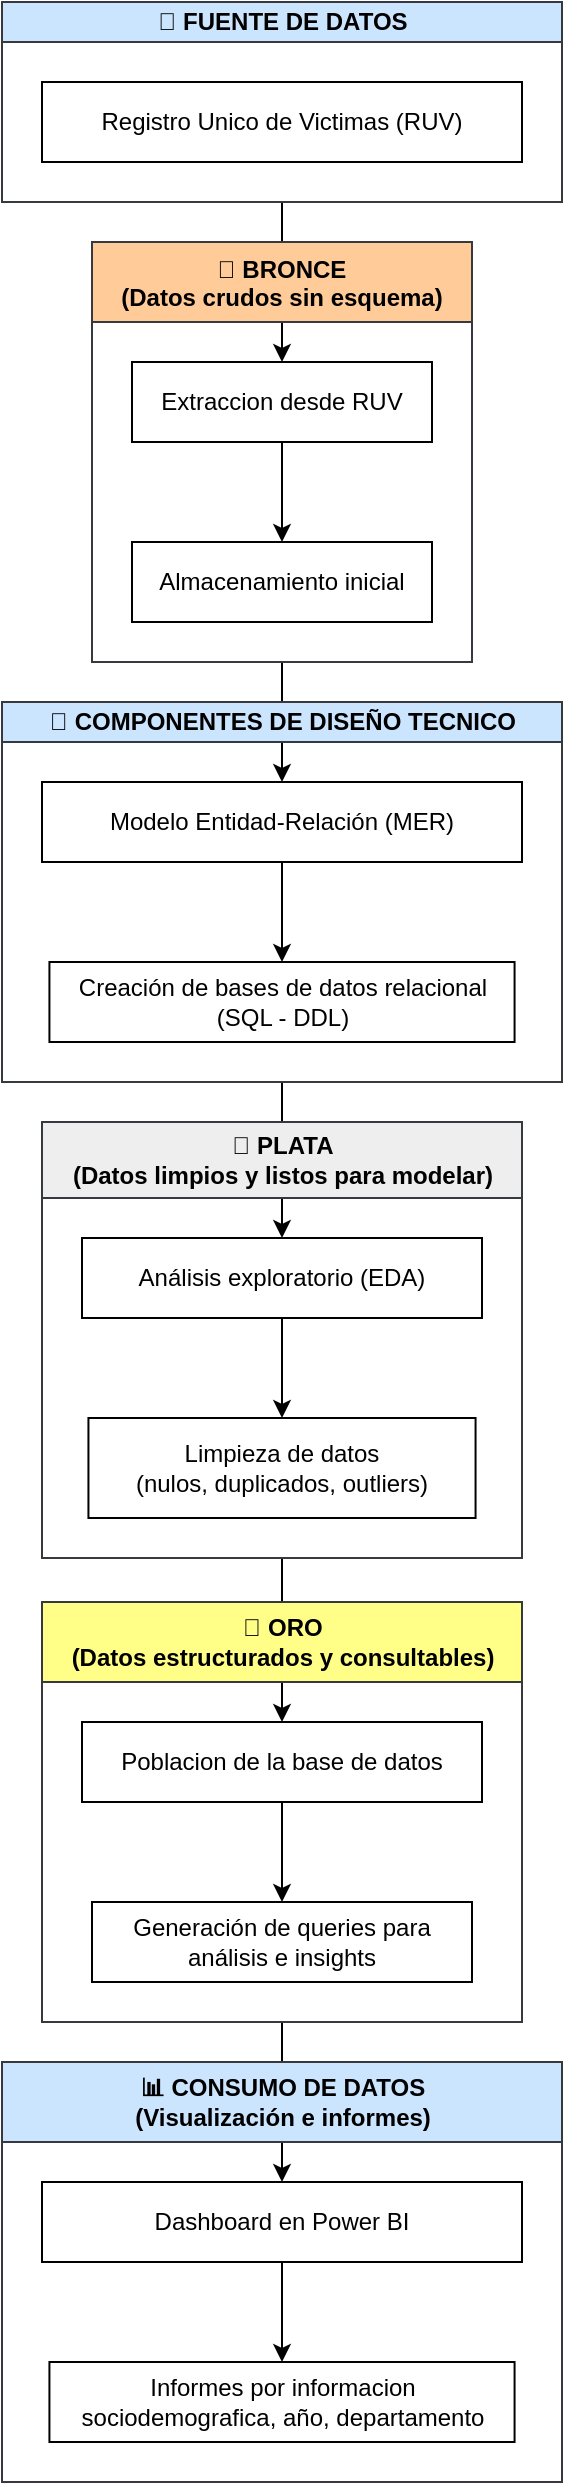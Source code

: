 <mxfile>
    <diagram id="flPEsadEzpad7D-omNdb" name="Page-1">
        <mxGraphModel dx="2204" dy="2610" grid="1" gridSize="10" guides="1" tooltips="1" connect="1" arrows="1" fold="1" page="1" pageScale="1" pageWidth="850" pageHeight="1100" background="#FFFFFF" math="0" shadow="0">
            <root>
                <mxCell id="0"/>
                <mxCell id="1" parent="0"/>
                <mxCell id="75" value="" style="edgeStyle=none;html=1;" edge="1" parent="1" source="59" target="5">
                    <mxGeometry relative="1" as="geometry"/>
                </mxCell>
                <mxCell id="76" value="" style="edgeStyle=none;html=1;" edge="1" parent="1" source="4" target="33">
                    <mxGeometry relative="1" as="geometry"/>
                </mxCell>
                <mxCell id="4" value="🥉 BRONCE&#xa;(Datos crudos sin esquema)" style="swimlane;startSize=40;horizontal=1;childLayout=flowLayout;flowOrientation=north;resizable=0;interRankCellSpacing=50;containerType=tree;fontSize=12;fillColor=#ffcc99;strokeColor=#36393d;swimlaneLine=1;glass=0;labelBackgroundColor=none;fillStyle=solid;" parent="1" vertex="1">
                    <mxGeometry x="330" y="-970" width="190" height="210" as="geometry"/>
                </mxCell>
                <mxCell id="5" value="Extraccion desde RUV" style="whiteSpace=wrap;html=1;" parent="4" vertex="1">
                    <mxGeometry x="20" y="60" width="150" height="40" as="geometry"/>
                </mxCell>
                <mxCell id="38" value="" style="edgeStyle=none;html=1;noEdgeStyle=1;orthogonal=1;" edge="1" source="5" target="39" parent="4">
                    <mxGeometry relative="1" as="geometry">
                        <Array as="points">
                            <mxPoint x="95" y="112"/>
                            <mxPoint x="95" y="138"/>
                        </Array>
                    </mxGeometry>
                </mxCell>
                <mxCell id="39" value="Almacenamiento inicial" style="whiteSpace=wrap;html=1;" vertex="1" parent="4">
                    <mxGeometry x="20" y="150" width="150" height="40" as="geometry"/>
                </mxCell>
                <mxCell id="54" value="" style="edgeStyle=none;html=1;" edge="1" parent="1" source="28" target="41">
                    <mxGeometry relative="1" as="geometry"/>
                </mxCell>
                <mxCell id="77" value="" style="edgeStyle=none;html=1;" edge="1" parent="1" source="32" target="29">
                    <mxGeometry relative="1" as="geometry"/>
                </mxCell>
                <mxCell id="32" value="🔧 COMPONENTES DE DISEÑO TECNICO" style="swimlane;startSize=20;horizontal=1;childLayout=flowLayout;flowOrientation=north;resizable=0;interRankCellSpacing=50;containerType=tree;fontSize=12;html=1;fillColor=#cce5ff;strokeColor=#36393d;" vertex="1" parent="1">
                    <mxGeometry x="285" y="-740" width="280" height="190" as="geometry"/>
                </mxCell>
                <mxCell id="33" value="Modelo Entidad-Relación (MER)" style="whiteSpace=wrap;html=1;" vertex="1" parent="32">
                    <mxGeometry x="20" y="40" width="240" height="40" as="geometry"/>
                </mxCell>
                <mxCell id="34" value="" style="edgeStyle=none;html=1;noEdgeStyle=1;orthogonal=1;" edge="1" parent="32" source="33" target="35">
                    <mxGeometry relative="1" as="geometry">
                        <Array as="points">
                            <mxPoint x="140" y="92"/>
                            <mxPoint x="140" y="118"/>
                        </Array>
                    </mxGeometry>
                </mxCell>
                <mxCell id="35" value="&lt;span style=&quot;color: rgb(0, 0, 0);&quot;&gt;Creación de bases de datos relacional (SQL - DDL)&lt;/span&gt;" style="whiteSpace=wrap;html=1;" vertex="1" parent="32">
                    <mxGeometry x="23.715" y="130" width="232.57" height="40" as="geometry"/>
                </mxCell>
                <mxCell id="70" value="" style="edgeStyle=none;html=1;" edge="1" parent="1" source="40" target="56">
                    <mxGeometry relative="1" as="geometry"/>
                </mxCell>
                <mxCell id="40" value="🥇 ORO&lt;div&gt;(Datos estructurados y consultables)&lt;/div&gt;" style="swimlane;startSize=40;horizontal=1;childLayout=flowLayout;flowOrientation=north;resizable=0;interRankCellSpacing=50;containerType=tree;fontSize=12;html=1;fillColor=#ffff88;strokeColor=#36393d;" vertex="1" parent="1">
                    <mxGeometry x="305" y="-290" width="240" height="210" as="geometry"/>
                </mxCell>
                <mxCell id="41" value="Poblacion de la base de datos" style="whiteSpace=wrap;html=1;" vertex="1" parent="40">
                    <mxGeometry x="20" y="60" width="200" height="40" as="geometry"/>
                </mxCell>
                <mxCell id="46" value="" style="edgeStyle=none;html=1;noEdgeStyle=1;orthogonal=1;" edge="1" source="41" target="47" parent="40">
                    <mxGeometry relative="1" as="geometry">
                        <Array as="points">
                            <mxPoint x="120" y="112"/>
                            <mxPoint x="120" y="138"/>
                        </Array>
                    </mxGeometry>
                </mxCell>
                <mxCell id="47" value="Generación de queries para análisis e insights" style="whiteSpace=wrap;html=1;" vertex="1" parent="40">
                    <mxGeometry x="25" y="150" width="190" height="40" as="geometry"/>
                </mxCell>
                <mxCell id="55" value="📊 CONSUMO DE DATOS&lt;div&gt;(Visualización e informes)&lt;/div&gt;" style="swimlane;startSize=40;horizontal=1;childLayout=flowLayout;flowOrientation=north;resizable=0;interRankCellSpacing=50;containerType=tree;fontSize=12;html=1;fillColor=#cce5ff;strokeColor=#36393d;" vertex="1" parent="1">
                    <mxGeometry x="285" y="-60" width="280" height="210" as="geometry"/>
                </mxCell>
                <mxCell id="56" value="Dashboard en Power BI" style="whiteSpace=wrap;html=1;" vertex="1" parent="55">
                    <mxGeometry x="20" y="60" width="240" height="40" as="geometry"/>
                </mxCell>
                <mxCell id="57" value="" style="edgeStyle=none;html=1;noEdgeStyle=1;orthogonal=1;" edge="1" parent="55" source="56" target="58">
                    <mxGeometry relative="1" as="geometry">
                        <Array as="points">
                            <mxPoint x="140" y="112"/>
                            <mxPoint x="140" y="138"/>
                        </Array>
                    </mxGeometry>
                </mxCell>
                <mxCell id="58" value="&lt;span style=&quot;color: rgb(0, 0, 0);&quot;&gt;Informes por informacion sociodemografica, año, departamento&lt;/span&gt;" style="whiteSpace=wrap;html=1;" vertex="1" parent="55">
                    <mxGeometry x="23.715" y="150" width="232.57" height="40" as="geometry"/>
                </mxCell>
                <mxCell id="59" value="📩 FUENTE DE DATOS" style="swimlane;startSize=20;horizontal=1;childLayout=flowLayout;flowOrientation=north;resizable=0;interRankCellSpacing=50;containerType=tree;fontSize=12;html=1;fillColor=#cce5ff;strokeColor=#36393d;rounded=0;glass=0;shadow=0;" vertex="1" parent="1">
                    <mxGeometry x="285" y="-1090" width="280" height="100" as="geometry"/>
                </mxCell>
                <mxCell id="60" value="Registro Unico de Victimas (RUV)" style="whiteSpace=wrap;html=1;" vertex="1" parent="59">
                    <mxGeometry x="20" y="40" width="240" height="40" as="geometry"/>
                </mxCell>
                <mxCell id="28" value="🥈 PLATA&lt;div&gt;&lt;span style=&quot;background-color: transparent;&quot;&gt;(Datos limpios y listos para modelar)&lt;/span&gt;&lt;/div&gt;" style="swimlane;startSize=38;horizontal=1;childLayout=flowLayout;flowOrientation=north;resizable=0;interRankCellSpacing=50;containerType=tree;fontSize=12;html=1;fillColor=#eeeeee;strokeColor=#36393d;" vertex="1" parent="1">
                    <mxGeometry x="305" y="-530" width="240" height="218" as="geometry"/>
                </mxCell>
                <mxCell id="29" value="Análisis exploratorio (EDA)" style="whiteSpace=wrap;html=1;" vertex="1" parent="28">
                    <mxGeometry x="20" y="58" width="200" height="40" as="geometry"/>
                </mxCell>
                <mxCell id="30" value="" style="edgeStyle=none;html=1;noEdgeStyle=1;orthogonal=1;" edge="1" source="29" target="31" parent="28">
                    <mxGeometry relative="1" as="geometry">
                        <Array as="points">
                            <mxPoint x="120" y="110"/>
                            <mxPoint x="120" y="136"/>
                        </Array>
                    </mxGeometry>
                </mxCell>
                <mxCell id="31" value="Limpieza de datos&lt;div&gt;(nulos, duplicados, outliers)&lt;/div&gt;" style="whiteSpace=wrap;html=1;" vertex="1" parent="28">
                    <mxGeometry x="23.22" y="148" width="193.56" height="50" as="geometry"/>
                </mxCell>
            </root>
        </mxGraphModel>
    </diagram>
</mxfile>